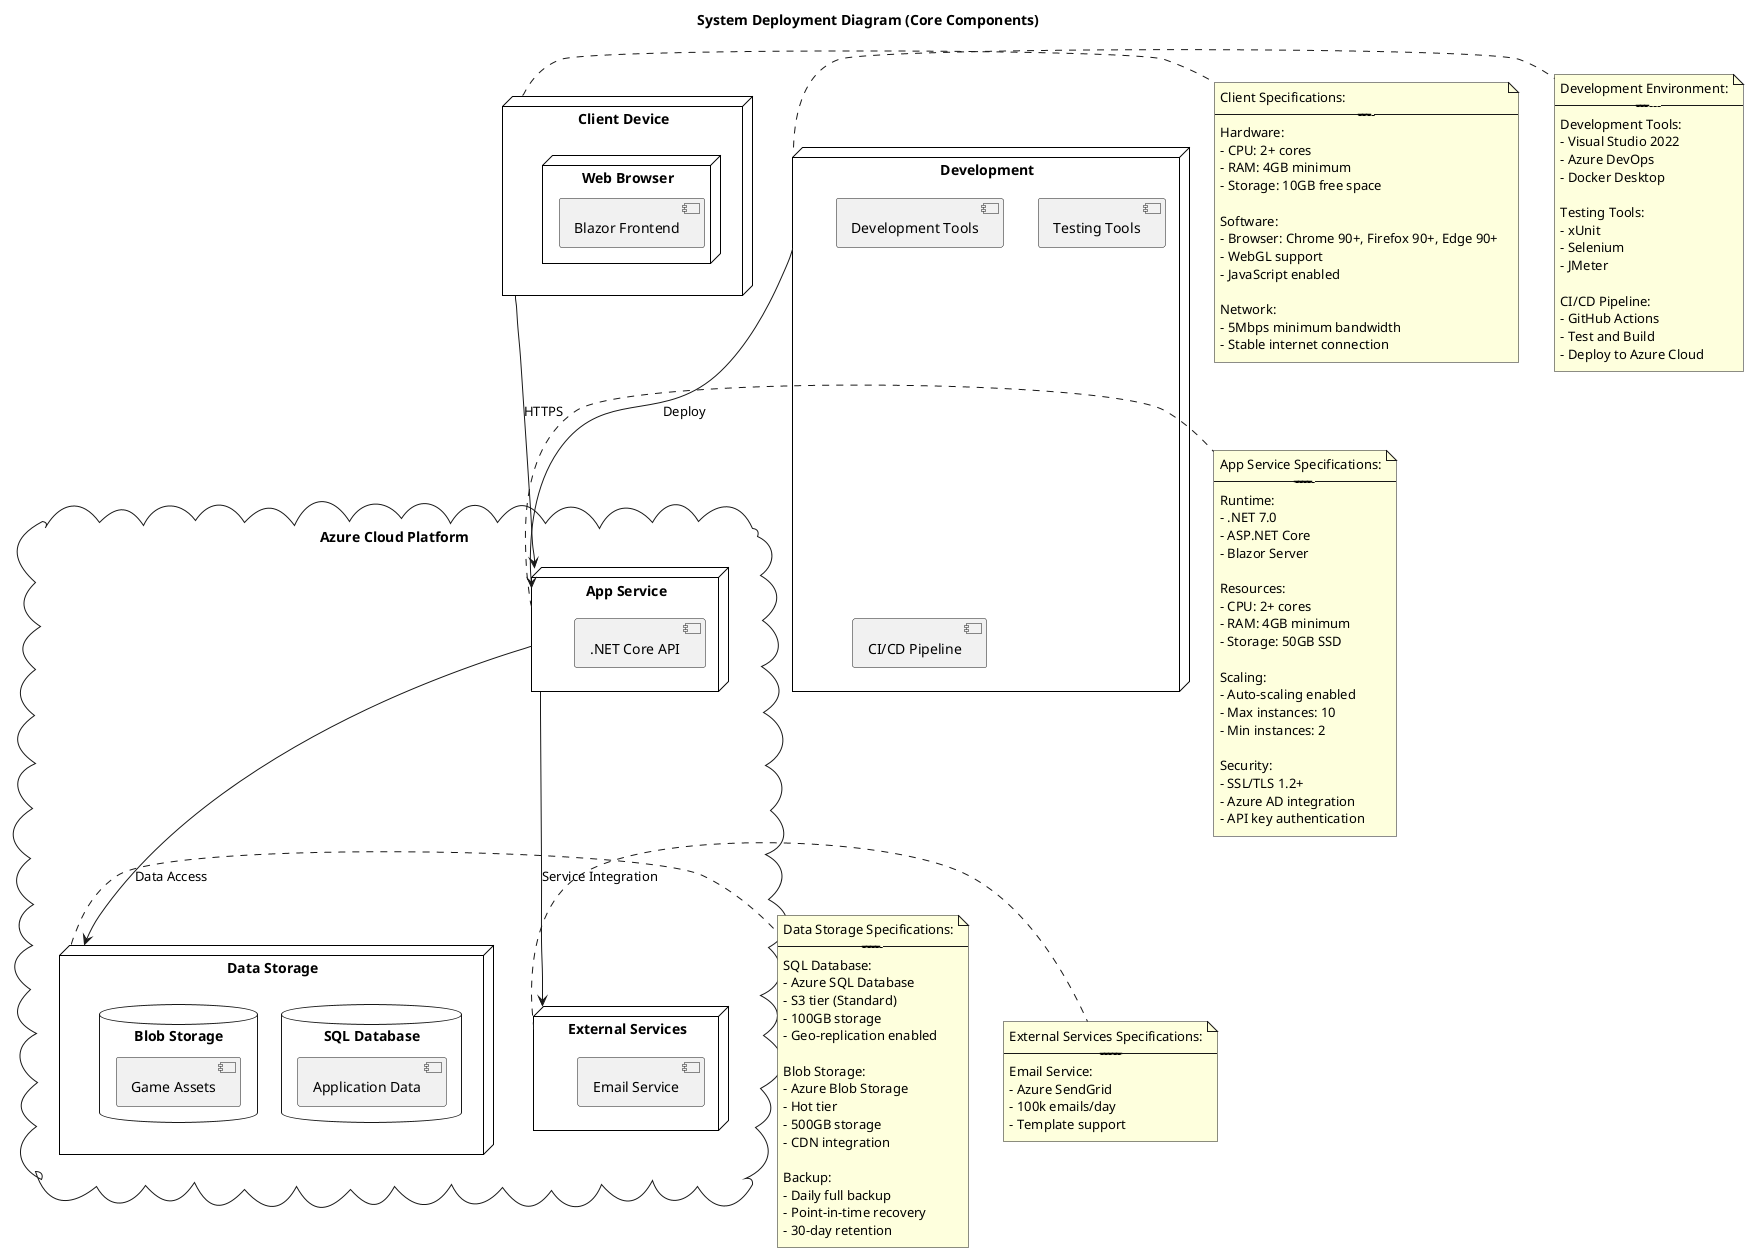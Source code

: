 @startuml
' =============================================
' System Deployment Diagram
' =============================================
' This diagram illustrates the physical deployment architecture of the educational game platform,
' showing how different components are distributed across various environments.
'
' Deployment Overview:
' - Client Side: Web browser-based Blazor frontend
' - Azure Cloud: Core application services and data storage
' - Development: Tools and environments for development
'
' Infrastructure Components:
' - App Service: Hosts the .NET Core API
' - SQL Database: Stores application data
' - Blob Storage: Manages game assets
' - Development Tools: IDE and testing environment
'
' Communication:
' - HTTPS for client-server communication
' - Secure data access between services
' - Deployment pipeline from development
' =============================================

title System Deployment Diagram (Core Components)

' Style settings
skinparam node {
    BackgroundColor White
    BorderColor Black
}

' Client Side
node "Client Device" as client {
    node "Web Browser" {
        [Blazor Frontend]
    }
}

' Azure Cloud Platform
cloud "Azure Cloud Platform" {
    node "App Service" as appService {
        [.NET Core API]
    }

    node "Data Storage" as storage {
        database "SQL Database" {
            [Application Data]
        }
        database "Blob Storage" {
            [Game Assets]
        }
    }

    node "External Services" as external {
        [Email Service]
    }
}

' Development
node "Development" as dev {
    [Development Tools]
    [Testing Tools]
    [CI/CD Pipeline]
}

' Communication Paths
client --> appService : HTTPS
appService --> storage : Data Access
appService --> external : Service Integration
dev --> appService : Deploy

' Technical Specifications
note right of client
  Client Specifications:
  --------------------
  Hardware:
  - CPU: 2+ cores
  - RAM: 4GB minimum
  - Storage: 10GB free space
  
  Software:
  - Browser: Chrome 90+, Firefox 90+, Edge 90+
  - WebGL support
  - JavaScript enabled
  
  Network:
  - 5Mbps minimum bandwidth
  - Stable internet connection
end note

note right of appService
  App Service Specifications:
  -------------------------
  Runtime:
  - .NET 7.0
  - ASP.NET Core
  - Blazor Server
  
  Resources:
  - CPU: 2+ cores
  - RAM: 4GB minimum
  - Storage: 50GB SSD
  
  Scaling:
  - Auto-scaling enabled
  - Max instances: 10
  - Min instances: 2
  
  Security:
  - SSL/TLS 1.2+
  - Azure AD integration
  - API key authentication
end note

note right of storage
  Data Storage Specifications:
  -------------------------
  SQL Database:
  - Azure SQL Database
  - S3 tier (Standard)
  - 100GB storage
  - Geo-replication enabled
  
  Blob Storage:
  - Azure Blob Storage
  - Hot tier
  - 500GB storage
  - CDN integration
  
  Backup:
  - Daily full backup
  - Point-in-time recovery
  - 30-day retention
end note

note right of external
  External Services Specifications:
  -----------------------------
  Email Service:
  - Azure SendGrid
  - 100k emails/day
  - Template support
end note

note right of dev
  Development Environment:
  ----------------------
  Development Tools:
  - Visual Studio 2022
  - Azure DevOps
  - Docker Desktop
  
  Testing Tools:
  - xUnit
  - Selenium
  - JMeter
  
  CI/CD Pipeline:
  - GitHub Actions
  - Test and Build
  - Deploy to Azure Cloud
end note

@enduml